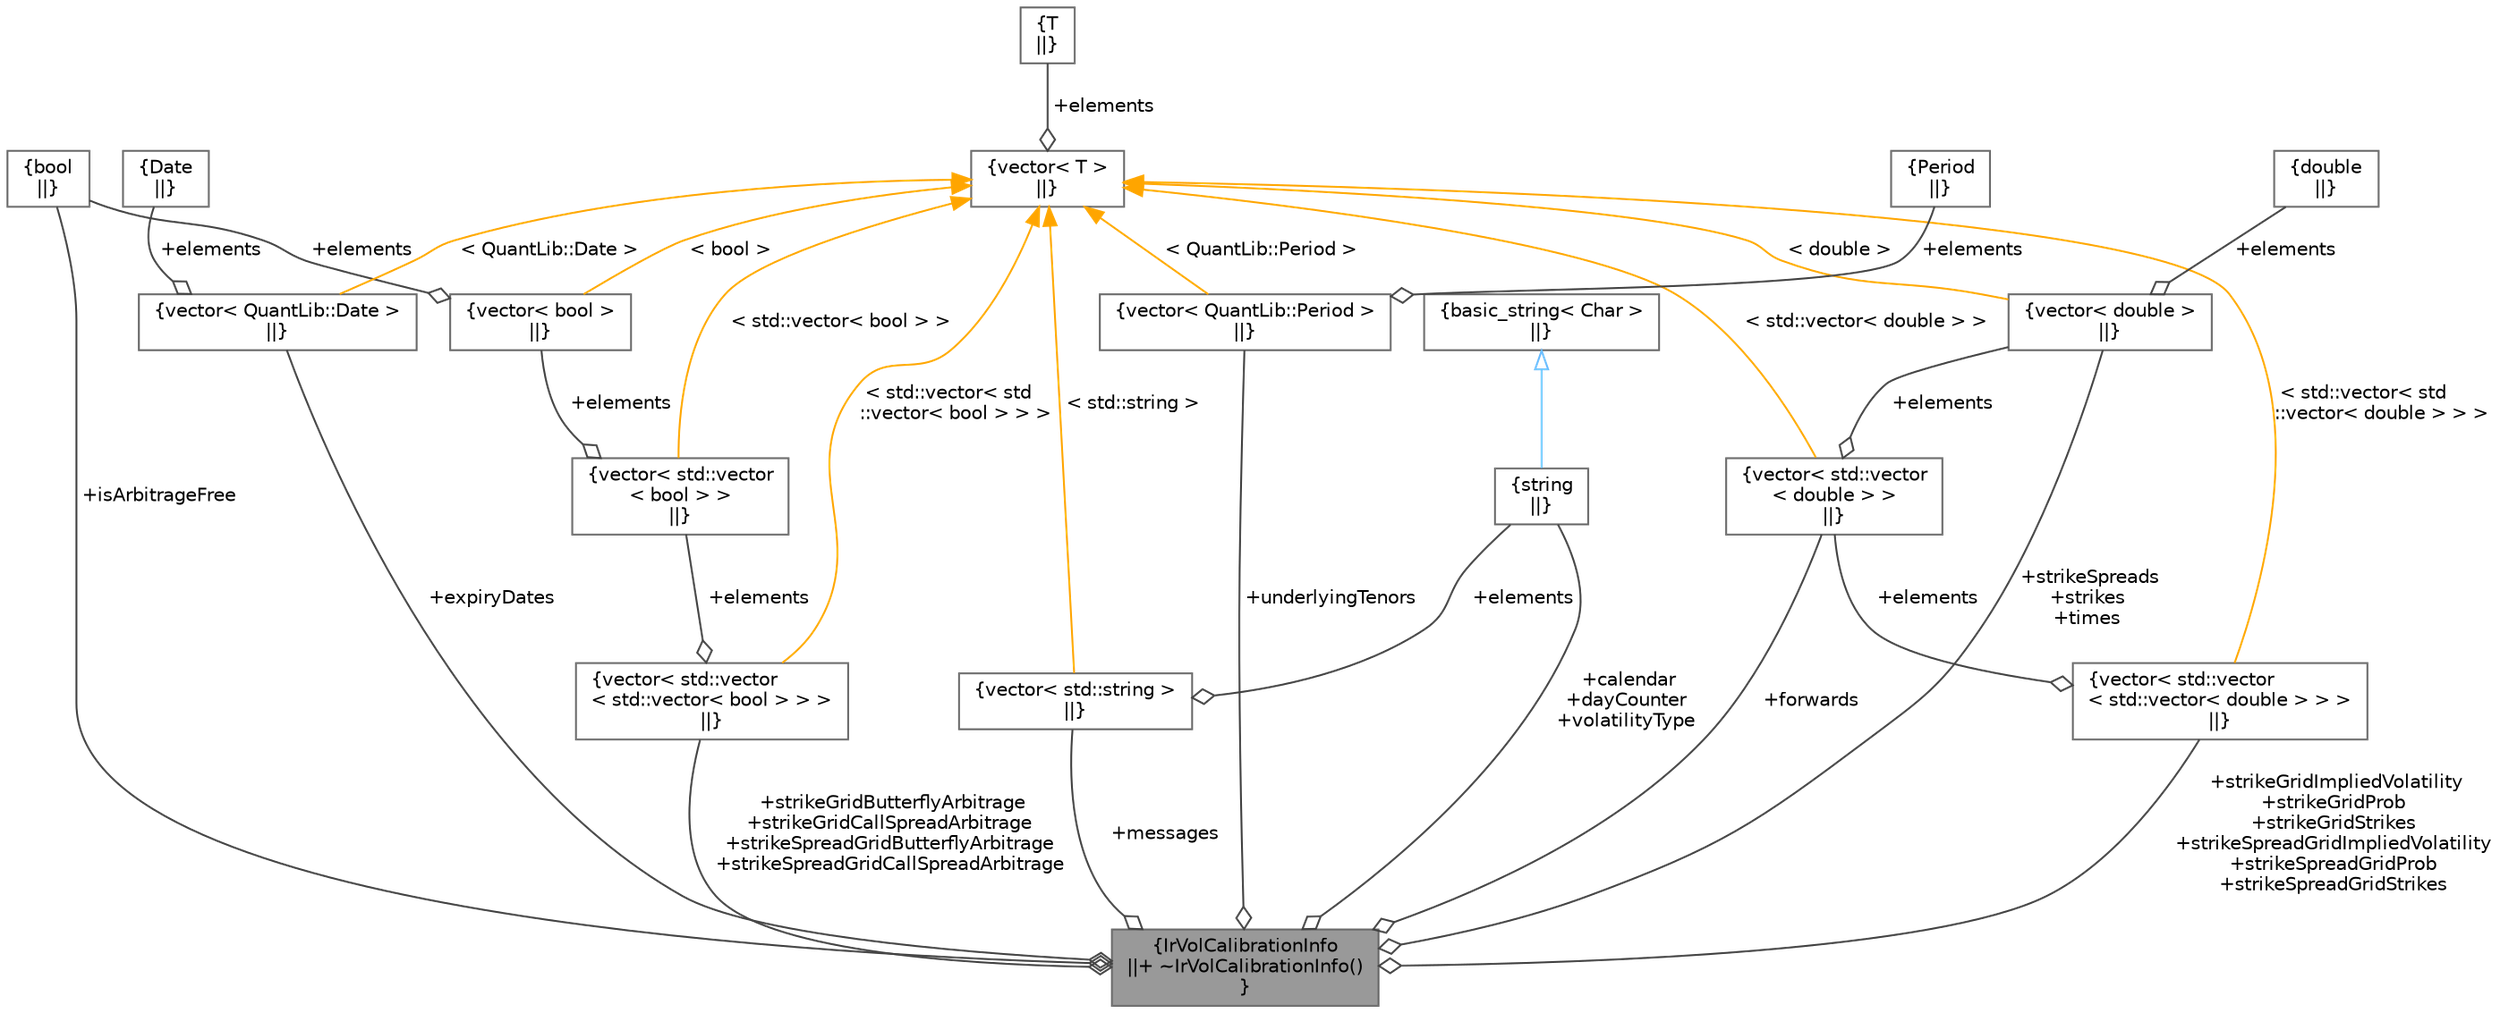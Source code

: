 digraph "IrVolCalibrationInfo"
{
 // INTERACTIVE_SVG=YES
 // LATEX_PDF_SIZE
  bgcolor="transparent";
  edge [fontname=Helvetica,fontsize=10,labelfontname=Helvetica,labelfontsize=10];
  node [fontname=Helvetica,fontsize=10,shape=box,height=0.2,width=0.4];
  Node1 [label="{IrVolCalibrationInfo\n||+ ~IrVolCalibrationInfo()\l}",height=0.2,width=0.4,color="gray40", fillcolor="grey60", style="filled", fontcolor="black",tooltip=" "];
  Node2 -> Node1 [color="grey25",style="solid",label=" +calendar\n+dayCounter\n+volatilityType" ,arrowhead="odiamond"];
  Node2 [label="{string\n||}",height=0.2,width=0.4,color="gray40", fillcolor="white", style="filled",tooltip=" "];
  Node3 -> Node2 [dir="back",color="steelblue1",style="solid",arrowtail="onormal"];
  Node3 [label="{basic_string\< Char \>\n||}",height=0.2,width=0.4,color="gray40", fillcolor="white", style="filled",tooltip=" "];
  Node4 -> Node1 [color="grey25",style="solid",label=" +isArbitrageFree" ,arrowhead="odiamond"];
  Node4 [label="{bool\n||}",height=0.2,width=0.4,color="gray40", fillcolor="white", style="filled",URL="$classbool.html",tooltip=" "];
  Node5 -> Node1 [color="grey25",style="solid",label=" +expiryDates" ,arrowhead="odiamond"];
  Node5 [label="{vector\< QuantLib::Date \>\n||}",height=0.2,width=0.4,color="gray40", fillcolor="white", style="filled",tooltip=" "];
  Node6 -> Node5 [color="grey25",style="solid",label=" +elements" ,arrowhead="odiamond"];
  Node6 [label="{Date\n||}",height=0.2,width=0.4,color="gray40", fillcolor="white", style="filled",tooltip=" "];
  Node7 -> Node5 [dir="back",color="orange",style="solid",label=" \< QuantLib::Date \>" ];
  Node7 [label="{vector\< T \>\n||}",height=0.2,width=0.4,color="gray40", fillcolor="white", style="filled",tooltip=" "];
  Node8 -> Node7 [color="grey25",style="solid",label=" +elements" ,arrowhead="odiamond"];
  Node8 [label="{T\n||}",height=0.2,width=0.4,color="gray40", fillcolor="white", style="filled",tooltip=" "];
  Node9 -> Node1 [color="grey25",style="solid",label=" +underlyingTenors" ,arrowhead="odiamond"];
  Node9 [label="{vector\< QuantLib::Period \>\n||}",height=0.2,width=0.4,color="gray40", fillcolor="white", style="filled",tooltip=" "];
  Node10 -> Node9 [color="grey25",style="solid",label=" +elements" ,arrowhead="odiamond"];
  Node10 [label="{Period\n||}",height=0.2,width=0.4,color="gray40", fillcolor="white", style="filled",tooltip=" "];
  Node7 -> Node9 [dir="back",color="orange",style="solid",label=" \< QuantLib::Period \>" ];
  Node11 -> Node1 [color="grey25",style="solid",label=" +strikeSpreads\n+strikes\n+times" ,arrowhead="odiamond"];
  Node11 [label="{vector\< double \>\n||}",height=0.2,width=0.4,color="gray40", fillcolor="white", style="filled",tooltip=" "];
  Node12 -> Node11 [color="grey25",style="solid",label=" +elements" ,arrowhead="odiamond"];
  Node12 [label="{double\n||}",height=0.2,width=0.4,color="gray40", fillcolor="white", style="filled",tooltip=" "];
  Node7 -> Node11 [dir="back",color="orange",style="solid",label=" \< double \>" ];
  Node13 -> Node1 [color="grey25",style="solid",label=" +forwards" ,arrowhead="odiamond"];
  Node13 [label="{vector\< std::vector\l\< double \> \>\n||}",height=0.2,width=0.4,color="gray40", fillcolor="white", style="filled",tooltip=" "];
  Node11 -> Node13 [color="grey25",style="solid",label=" +elements" ,arrowhead="odiamond"];
  Node7 -> Node13 [dir="back",color="orange",style="solid",label=" \< std::vector\< double \> \>" ];
  Node14 -> Node1 [color="grey25",style="solid",label=" +strikeGridImpliedVolatility\n+strikeGridProb\n+strikeGridStrikes\n+strikeSpreadGridImpliedVolatility\n+strikeSpreadGridProb\n+strikeSpreadGridStrikes" ,arrowhead="odiamond"];
  Node14 [label="{vector\< std::vector\l\< std::vector\< double \> \> \>\n||}",height=0.2,width=0.4,color="gray40", fillcolor="white", style="filled",tooltip=" "];
  Node13 -> Node14 [color="grey25",style="solid",label=" +elements" ,arrowhead="odiamond"];
  Node7 -> Node14 [dir="back",color="orange",style="solid",label=" \< std::vector\< std\l::vector\< double \> \> \>" ];
  Node15 -> Node1 [color="grey25",style="solid",label=" +strikeGridButterflyArbitrage\n+strikeGridCallSpreadArbitrage\n+strikeSpreadGridButterflyArbitrage\n+strikeSpreadGridCallSpreadArbitrage" ,arrowhead="odiamond"];
  Node15 [label="{vector\< std::vector\l\< std::vector\< bool \> \> \>\n||}",height=0.2,width=0.4,color="gray40", fillcolor="white", style="filled",tooltip=" "];
  Node16 -> Node15 [color="grey25",style="solid",label=" +elements" ,arrowhead="odiamond"];
  Node16 [label="{vector\< std::vector\l\< bool \> \>\n||}",height=0.2,width=0.4,color="gray40", fillcolor="white", style="filled",tooltip=" "];
  Node17 -> Node16 [color="grey25",style="solid",label=" +elements" ,arrowhead="odiamond"];
  Node17 [label="{vector\< bool \>\n||}",height=0.2,width=0.4,color="gray40", fillcolor="white", style="filled",tooltip=" "];
  Node4 -> Node17 [color="grey25",style="solid",label=" +elements" ,arrowhead="odiamond"];
  Node7 -> Node17 [dir="back",color="orange",style="solid",label=" \< bool \>" ];
  Node7 -> Node16 [dir="back",color="orange",style="solid",label=" \< std::vector\< bool \> \>" ];
  Node7 -> Node15 [dir="back",color="orange",style="solid",label=" \< std::vector\< std\l::vector\< bool \> \> \>" ];
  Node18 -> Node1 [color="grey25",style="solid",label=" +messages" ,arrowhead="odiamond"];
  Node18 [label="{vector\< std::string \>\n||}",height=0.2,width=0.4,color="gray40", fillcolor="white", style="filled",tooltip=" "];
  Node2 -> Node18 [color="grey25",style="solid",label=" +elements" ,arrowhead="odiamond"];
  Node7 -> Node18 [dir="back",color="orange",style="solid",label=" \< std::string \>" ];
}
